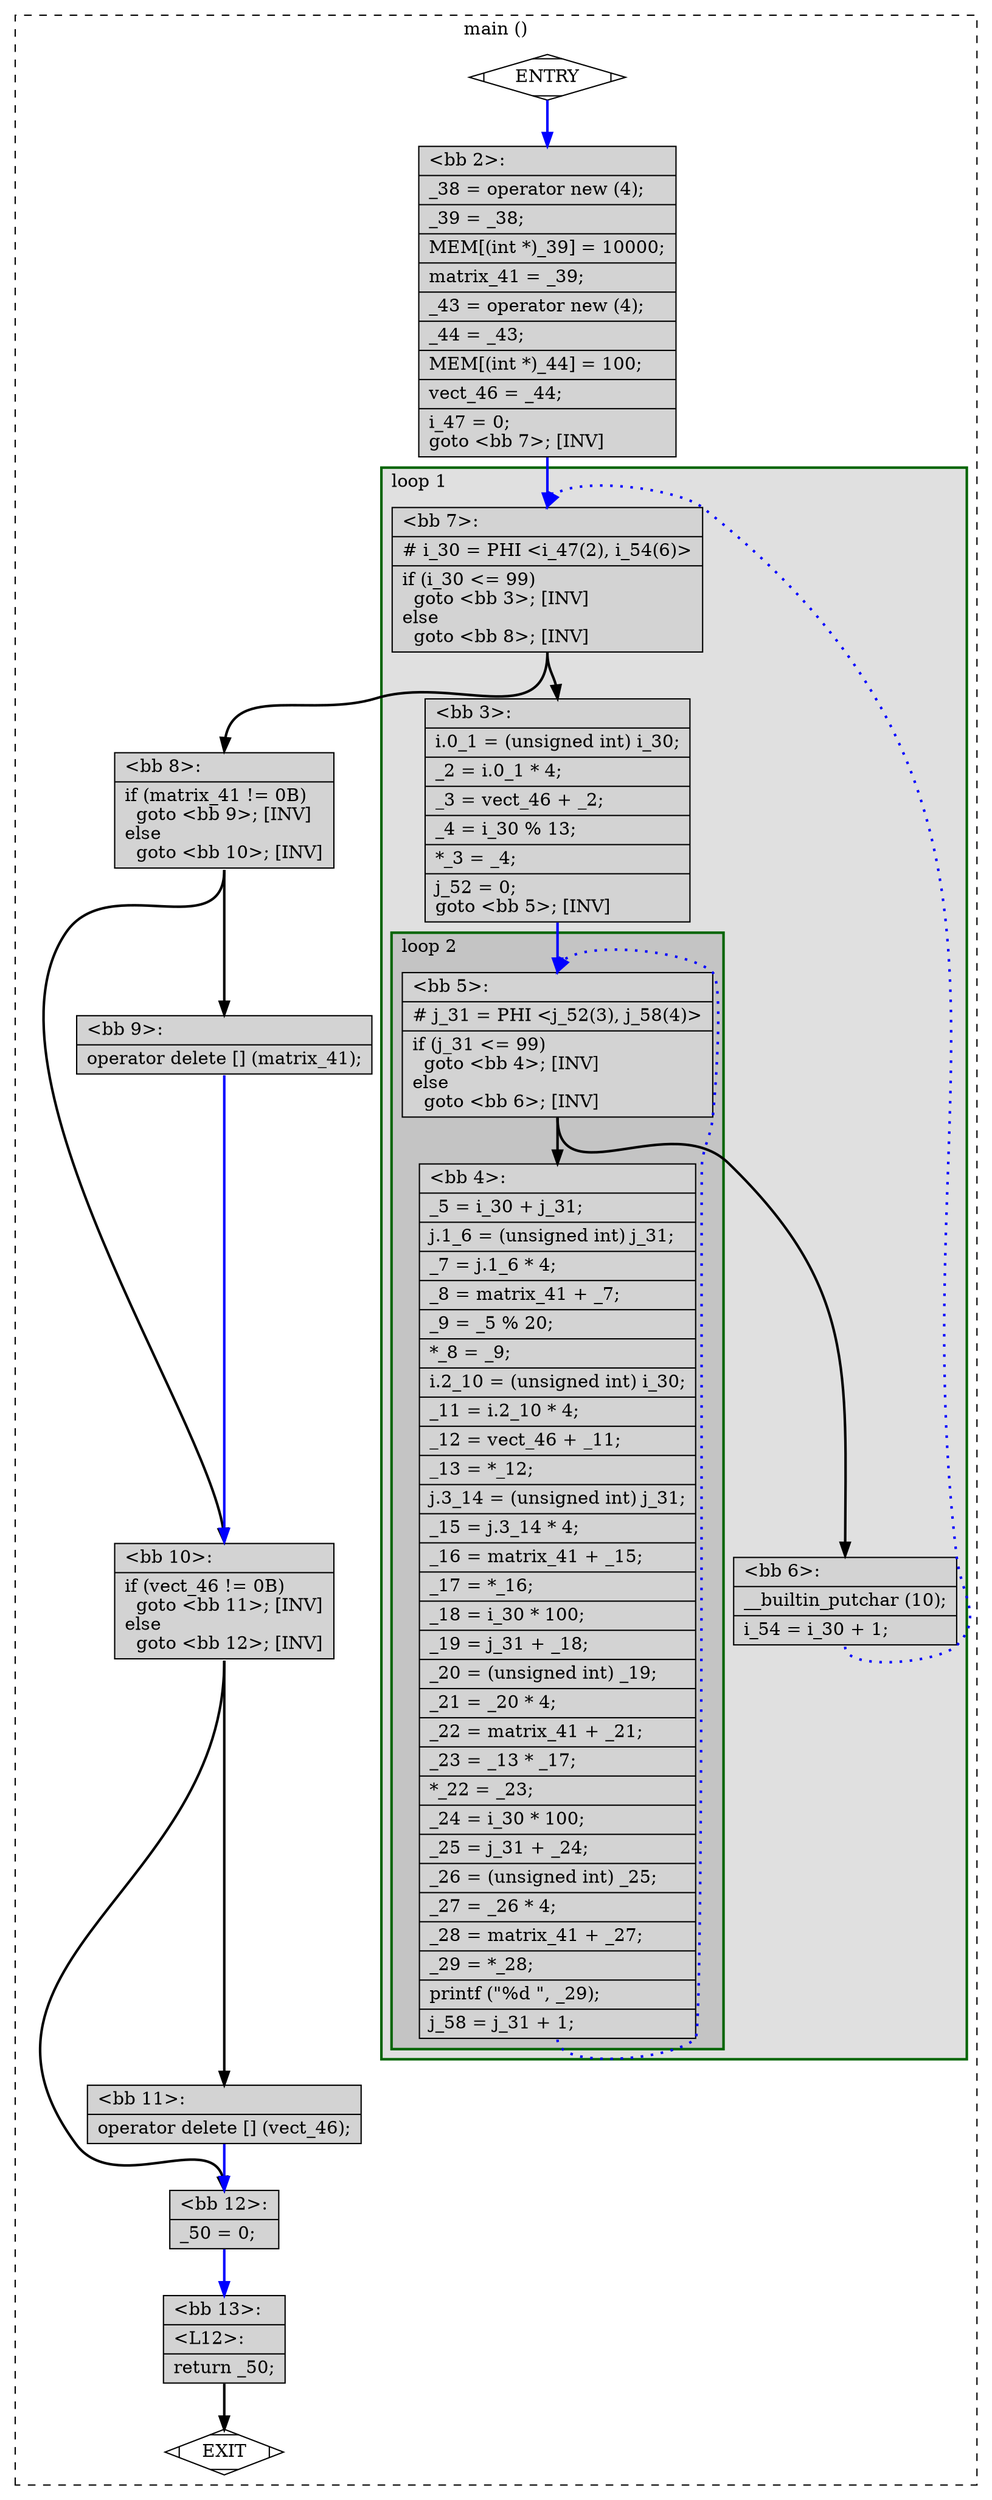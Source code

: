 digraph "a-matmul-v2.cpp.023t.ssa" {
overlap=false;
subgraph "cluster_main" {
	style="dashed";
	color="black";
	label="main ()";
	subgraph cluster_0_1 {
	style="filled";
	color="darkgreen";
	fillcolor="grey88";
	label="loop 1";
	labeljust=l;
	penwidth=2;
	subgraph cluster_0_2 {
	style="filled";
	color="darkgreen";
	fillcolor="grey77";
	label="loop 2";
	labeljust=l;
	penwidth=2;
	fn_0_basic_block_5 [shape=record,style=filled,fillcolor=lightgrey,label="{\<bb\ 5\>:\l\
|#\ j_31\ =\ PHI\ \<j_52(3),\ j_58(4)\>\l\
|if\ (j_31\ \<=\ 99)\l\
\ \ goto\ \<bb\ 4\>;\ [INV]\l\
else\l\
\ \ goto\ \<bb\ 6\>;\ [INV]\l\
}"];

	fn_0_basic_block_4 [shape=record,style=filled,fillcolor=lightgrey,label="{\<bb\ 4\>:\l\
|_5\ =\ i_30\ +\ j_31;\l\
|j.1_6\ =\ (unsigned\ int)\ j_31;\l\
|_7\ =\ j.1_6\ *\ 4;\l\
|_8\ =\ matrix_41\ +\ _7;\l\
|_9\ =\ _5\ %\ 20;\l\
|*_8\ =\ _9;\l\
|i.2_10\ =\ (unsigned\ int)\ i_30;\l\
|_11\ =\ i.2_10\ *\ 4;\l\
|_12\ =\ vect_46\ +\ _11;\l\
|_13\ =\ *_12;\l\
|j.3_14\ =\ (unsigned\ int)\ j_31;\l\
|_15\ =\ j.3_14\ *\ 4;\l\
|_16\ =\ matrix_41\ +\ _15;\l\
|_17\ =\ *_16;\l\
|_18\ =\ i_30\ *\ 100;\l\
|_19\ =\ j_31\ +\ _18;\l\
|_20\ =\ (unsigned\ int)\ _19;\l\
|_21\ =\ _20\ *\ 4;\l\
|_22\ =\ matrix_41\ +\ _21;\l\
|_23\ =\ _13\ *\ _17;\l\
|*_22\ =\ _23;\l\
|_24\ =\ i_30\ *\ 100;\l\
|_25\ =\ j_31\ +\ _24;\l\
|_26\ =\ (unsigned\ int)\ _25;\l\
|_27\ =\ _26\ *\ 4;\l\
|_28\ =\ matrix_41\ +\ _27;\l\
|_29\ =\ *_28;\l\
|printf\ (\"%d\ \",\ _29);\l\
|j_58\ =\ j_31\ +\ 1;\l\
}"];

	}
	fn_0_basic_block_7 [shape=record,style=filled,fillcolor=lightgrey,label="{\<bb\ 7\>:\l\
|#\ i_30\ =\ PHI\ \<i_47(2),\ i_54(6)\>\l\
|if\ (i_30\ \<=\ 99)\l\
\ \ goto\ \<bb\ 3\>;\ [INV]\l\
else\l\
\ \ goto\ \<bb\ 8\>;\ [INV]\l\
}"];

	fn_0_basic_block_3 [shape=record,style=filled,fillcolor=lightgrey,label="{\<bb\ 3\>:\l\
|i.0_1\ =\ (unsigned\ int)\ i_30;\l\
|_2\ =\ i.0_1\ *\ 4;\l\
|_3\ =\ vect_46\ +\ _2;\l\
|_4\ =\ i_30\ %\ 13;\l\
|*_3\ =\ _4;\l\
|j_52\ =\ 0;\l\
goto\ \<bb\ 5\>;\ [INV]\l\
}"];

	fn_0_basic_block_6 [shape=record,style=filled,fillcolor=lightgrey,label="{\<bb\ 6\>:\l\
|__builtin_putchar\ (10);\l\
|i_54\ =\ i_30\ +\ 1;\l\
}"];

	}
	fn_0_basic_block_0 [shape=Mdiamond,style=filled,fillcolor=white,label="ENTRY"];

	fn_0_basic_block_1 [shape=Mdiamond,style=filled,fillcolor=white,label="EXIT"];

	fn_0_basic_block_2 [shape=record,style=filled,fillcolor=lightgrey,label="{\<bb\ 2\>:\l\
|_38\ =\ operator\ new\ (4);\l\
|_39\ =\ _38;\l\
|MEM[(int\ *)_39]\ =\ 10000;\l\
|matrix_41\ =\ _39;\l\
|_43\ =\ operator\ new\ (4);\l\
|_44\ =\ _43;\l\
|MEM[(int\ *)_44]\ =\ 100;\l\
|vect_46\ =\ _44;\l\
|i_47\ =\ 0;\l\
goto\ \<bb\ 7\>;\ [INV]\l\
}"];

	fn_0_basic_block_8 [shape=record,style=filled,fillcolor=lightgrey,label="{\<bb\ 8\>:\l\
|if\ (matrix_41\ !=\ 0B)\l\
\ \ goto\ \<bb\ 9\>;\ [INV]\l\
else\l\
\ \ goto\ \<bb\ 10\>;\ [INV]\l\
}"];

	fn_0_basic_block_9 [shape=record,style=filled,fillcolor=lightgrey,label="{\<bb\ 9\>:\l\
|operator\ delete\ []\ (matrix_41);\l\
}"];

	fn_0_basic_block_10 [shape=record,style=filled,fillcolor=lightgrey,label="{\<bb\ 10\>:\l\
|if\ (vect_46\ !=\ 0B)\l\
\ \ goto\ \<bb\ 11\>;\ [INV]\l\
else\l\
\ \ goto\ \<bb\ 12\>;\ [INV]\l\
}"];

	fn_0_basic_block_11 [shape=record,style=filled,fillcolor=lightgrey,label="{\<bb\ 11\>:\l\
|operator\ delete\ []\ (vect_46);\l\
}"];

	fn_0_basic_block_12 [shape=record,style=filled,fillcolor=lightgrey,label="{\<bb\ 12\>:\l\
|_50\ =\ 0;\l\
}"];

	fn_0_basic_block_13 [shape=record,style=filled,fillcolor=lightgrey,label="{\<bb\ 13\>:\l\
|\<L12\>:\l\
|return\ _50;\l\
}"];

	fn_0_basic_block_0:s -> fn_0_basic_block_2:n [style="solid,bold",color=blue,weight=100,constraint=true];
	fn_0_basic_block_2:s -> fn_0_basic_block_7:n [style="solid,bold",color=blue,weight=100,constraint=true];
	fn_0_basic_block_3:s -> fn_0_basic_block_5:n [style="solid,bold",color=blue,weight=100,constraint=true];
	fn_0_basic_block_4:s -> fn_0_basic_block_5:n [style="dotted,bold",color=blue,weight=10,constraint=false];
	fn_0_basic_block_5:s -> fn_0_basic_block_4:n [style="solid,bold",color=black,weight=10,constraint=true];
	fn_0_basic_block_5:s -> fn_0_basic_block_6:n [style="solid,bold",color=black,weight=10,constraint=true];
	fn_0_basic_block_6:s -> fn_0_basic_block_7:n [style="dotted,bold",color=blue,weight=10,constraint=false];
	fn_0_basic_block_7:s -> fn_0_basic_block_3:n [style="solid,bold",color=black,weight=10,constraint=true];
	fn_0_basic_block_7:s -> fn_0_basic_block_8:n [style="solid,bold",color=black,weight=10,constraint=true];
	fn_0_basic_block_8:s -> fn_0_basic_block_9:n [style="solid,bold",color=black,weight=10,constraint=true];
	fn_0_basic_block_8:s -> fn_0_basic_block_10:n [style="solid,bold",color=black,weight=10,constraint=true];
	fn_0_basic_block_9:s -> fn_0_basic_block_10:n [style="solid,bold",color=blue,weight=100,constraint=true];
	fn_0_basic_block_10:s -> fn_0_basic_block_11:n [style="solid,bold",color=black,weight=10,constraint=true];
	fn_0_basic_block_10:s -> fn_0_basic_block_12:n [style="solid,bold",color=black,weight=10,constraint=true];
	fn_0_basic_block_11:s -> fn_0_basic_block_12:n [style="solid,bold",color=blue,weight=100,constraint=true];
	fn_0_basic_block_12:s -> fn_0_basic_block_13:n [style="solid,bold",color=blue,weight=100,constraint=true];
	fn_0_basic_block_13:s -> fn_0_basic_block_1:n [style="solid,bold",color=black,weight=10,constraint=true];
	fn_0_basic_block_0:s -> fn_0_basic_block_1:n [style="invis",constraint=true];
}
}
